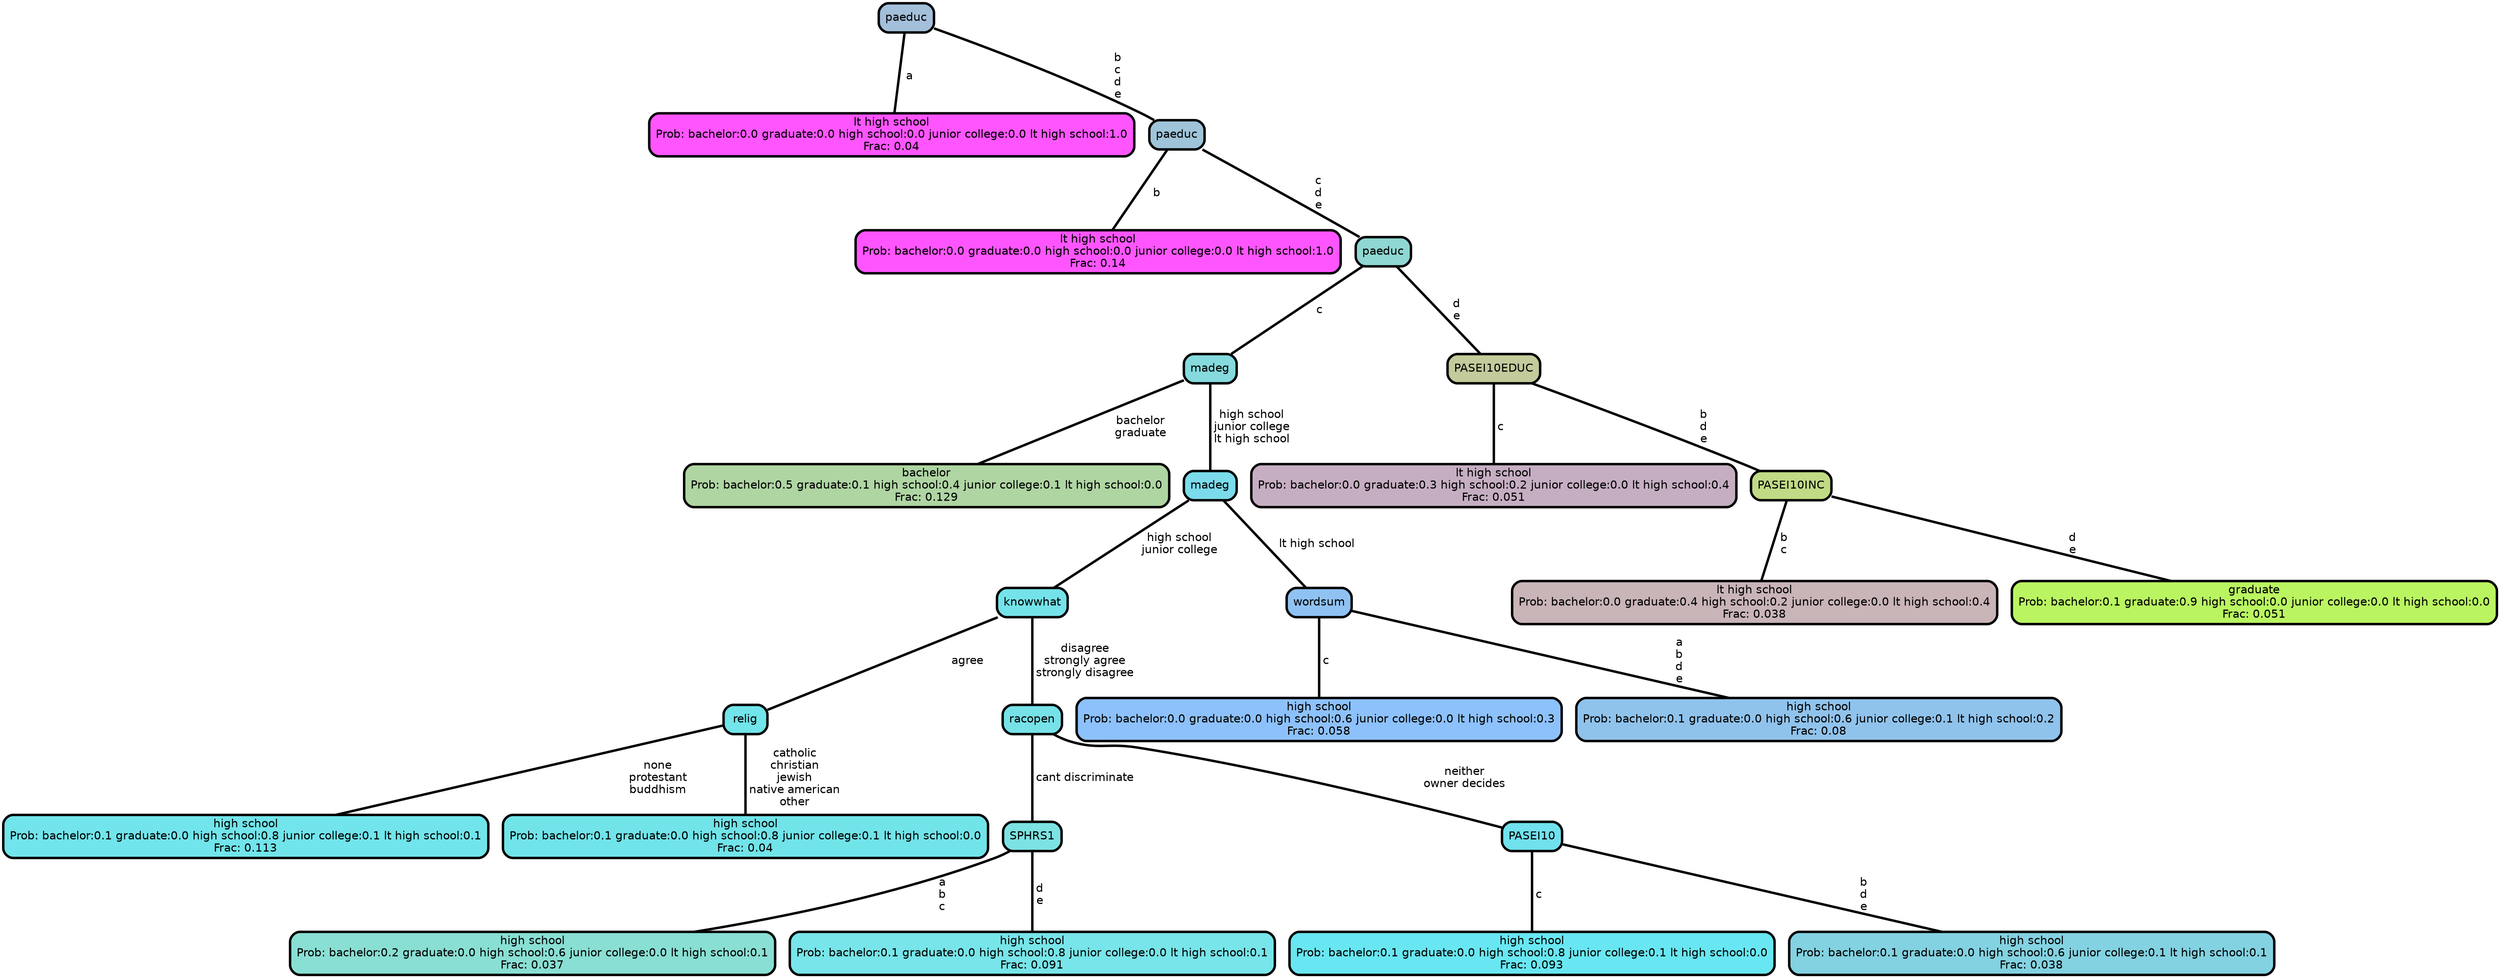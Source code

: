 graph Tree {
node [shape=box, style="filled, rounded",color="black",penwidth="3",fontcolor="black",                 fontname=helvetica] ;
graph [ranksep="0 equally", splines=straight,                 bgcolor=transparent, dpi=200] ;
edge [fontname=helvetica, color=black] ;
0 [label="lt high school
Prob: bachelor:0.0 graduate:0.0 high school:0.0 junior college:0.0 lt high school:1.0
Frac: 0.04", fillcolor="#ff55ff"] ;
1 [label="paeduc", fillcolor="#a3bfda"] ;
2 [label="lt high school
Prob: bachelor:0.0 graduate:0.0 high school:0.0 junior college:0.0 lt high school:1.0
Frac: 0.14", fillcolor="#ff55ff"] ;
3 [label="paeduc", fillcolor="#9fc4d9"] ;
4 [label="bachelor
Prob: bachelor:0.5 graduate:0.1 high school:0.4 junior college:0.1 lt high school:0.0
Frac: 0.129", fillcolor="#afd5a3"] ;
5 [label="madeg", fillcolor="#85dade"] ;
6 [label="high school
Prob: bachelor:0.1 graduate:0.0 high school:0.8 junior college:0.1 lt high school:0.1
Frac: 0.113", fillcolor="#71e5eb"] ;
7 [label="relig", fillcolor="#71e5ea"] ;
8 [label="high school
Prob: bachelor:0.1 graduate:0.0 high school:0.8 junior college:0.1 lt high school:0.0
Frac: 0.04", fillcolor="#71e4e9"] ;
9 [label="knowwhat", fillcolor="#74e3e9"] ;
10 [label="high school
Prob: bachelor:0.2 graduate:0.0 high school:0.6 junior college:0.0 lt high school:0.1
Frac: 0.037", fillcolor="#89dfd3"] ;
11 [label="SPHRS1", fillcolor="#7ce3e2"] ;
12 [label="high school
Prob: bachelor:0.1 graduate:0.0 high school:0.8 junior college:0.0 lt high school:0.1
Frac: 0.091", fillcolor="#77e5e9"] ;
13 [label="racopen", fillcolor="#76e2e8"] ;
14 [label="high school
Prob: bachelor:0.1 graduate:0.0 high school:0.8 junior college:0.1 lt high school:0.0
Frac: 0.093", fillcolor="#68e7f2"] ;
15 [label="PASEI10", fillcolor="#70e1ed"] ;
16 [label="high school
Prob: bachelor:0.1 graduate:0.0 high school:0.6 junior college:0.1 lt high school:0.1
Frac: 0.038", fillcolor="#83d2e1"] ;
17 [label="madeg", fillcolor="#7bdbeb"] ;
18 [label="high school
Prob: bachelor:0.0 graduate:0.0 high school:0.6 junior college:0.0 lt high school:0.3
Frac: 0.058", fillcolor="#8dc1fc"] ;
19 [label="wordsum", fillcolor="#8fc2f3"] ;
20 [label="high school
Prob: bachelor:0.1 graduate:0.0 high school:0.6 junior college:0.1 lt high school:0.2
Frac: 0.08", fillcolor="#90c3ec"] ;
21 [label="paeduc", fillcolor="#8fd7d2"] ;
22 [label="lt high school
Prob: bachelor:0.0 graduate:0.3 high school:0.2 junior college:0.0 lt high school:0.4
Frac: 0.051", fillcolor="#c6aec2"] ;
23 [label="PASEI10EDUC", fillcolor="#c3ca9b"] ;
24 [label="lt high school
Prob: bachelor:0.0 graduate:0.4 high school:0.2 junior college:0.0 lt high school:0.4
Frac: 0.038", fillcolor="#c9b4b7"] ;
25 [label="PASEI10INC", fillcolor="#c1da85"] ;
26 [label="graduate
Prob: bachelor:0.1 graduate:0.9 high school:0.0 junior college:0.0 lt high school:0.0
Frac: 0.051", fillcolor="#baf561"] ;
1 -- 0 [label=" a",penwidth=3] ;
1 -- 3 [label=" b\n c\n d\n e",penwidth=3] ;
3 -- 2 [label=" b",penwidth=3] ;
3 -- 21 [label=" c\n d\n e",penwidth=3] ;
5 -- 4 [label=" bachelor\n graduate",penwidth=3] ;
5 -- 17 [label=" high school\n junior college\n lt high school",penwidth=3] ;
7 -- 6 [label=" none\n protestant\n buddhism",penwidth=3] ;
7 -- 8 [label=" catholic\n christian\n jewish\n native american\n other",penwidth=3] ;
9 -- 7 [label=" agree",penwidth=3] ;
9 -- 13 [label=" disagree\n strongly agree\n strongly disagree",penwidth=3] ;
11 -- 10 [label=" a\n b\n c",penwidth=3] ;
11 -- 12 [label=" d\n e",penwidth=3] ;
13 -- 11 [label=" cant discriminate",penwidth=3] ;
13 -- 15 [label=" neither\n owner decides",penwidth=3] ;
15 -- 14 [label=" c",penwidth=3] ;
15 -- 16 [label=" b\n d\n e",penwidth=3] ;
17 -- 9 [label=" high school\n junior college",penwidth=3] ;
17 -- 19 [label=" lt high school",penwidth=3] ;
19 -- 18 [label=" c",penwidth=3] ;
19 -- 20 [label=" a\n b\n d\n e",penwidth=3] ;
21 -- 5 [label=" c",penwidth=3] ;
21 -- 23 [label=" d\n e",penwidth=3] ;
23 -- 22 [label=" c",penwidth=3] ;
23 -- 25 [label=" b\n d\n e",penwidth=3] ;
25 -- 24 [label=" b\n c",penwidth=3] ;
25 -- 26 [label=" d\n e",penwidth=3] ;
{rank = same;}}